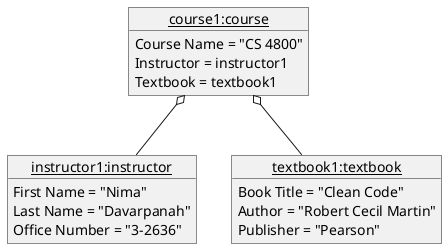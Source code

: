 @startuml
'https://plantuml.com/object-diagram

object "<u>instructor1:instructor</u>" as ins1{
    First Name = "Nima"
    Last Name = "Davarpanah"
    Office Number = "3-2636"
}

object "<u>textbook1:textbook</u>" as tbook1{
    Book Title = "Clean Code"
    Author = "Robert Cecil Martin"
    Publisher = "Pearson"
}

object "<u>course1:course</u>" as course1{
    Course Name = "CS 4800"
    Instructor = instructor1
    Textbook = textbook1
}

course1 o-- ins1
course1 o-- tbook1

@enduml
